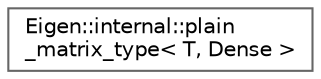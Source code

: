 digraph "Graphical Class Hierarchy"
{
 // LATEX_PDF_SIZE
  bgcolor="transparent";
  edge [fontname=Helvetica,fontsize=10,labelfontname=Helvetica,labelfontsize=10];
  node [fontname=Helvetica,fontsize=10,shape=box,height=0.2,width=0.4];
  rankdir="LR";
  Node0 [id="Node000000",label="Eigen::internal::plain\l_matrix_type\< T, Dense \>",height=0.2,width=0.4,color="grey40", fillcolor="white", style="filled",URL="$structEigen_1_1internal_1_1plain__matrix__type_3_01T_00_01Dense_01_4.html",tooltip=" "];
}
